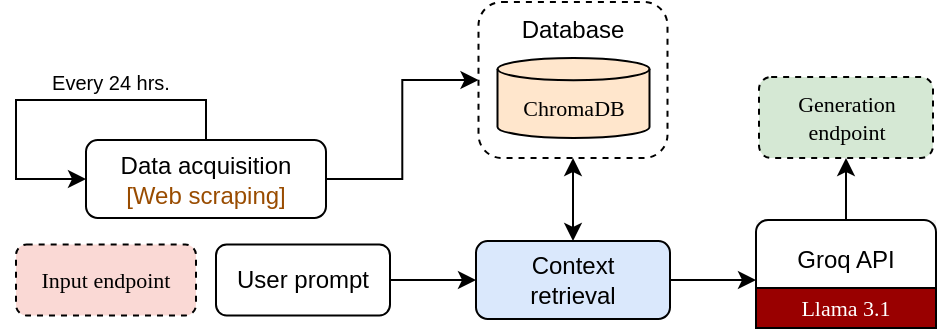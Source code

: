 <mxfile version="24.7.6">
  <diagram name="Page-1" id="3tXmRKg1yeszMs2MlOJL">
    <mxGraphModel dx="676" dy="374" grid="1" gridSize="10" guides="1" tooltips="1" connect="1" arrows="1" fold="1" page="1" pageScale="1" pageWidth="850" pageHeight="1100" math="0" shadow="0">
      <root>
        <mxCell id="0" />
        <mxCell id="1" parent="0" />
        <mxCell id="b3ZSGYMgOhoO2ceLmxy--11" style="edgeStyle=orthogonalEdgeStyle;rounded=0;orthogonalLoop=1;jettySize=auto;html=1;exitX=1;exitY=0.5;exitDx=0;exitDy=0;entryX=0;entryY=0.5;entryDx=0;entryDy=0;fontFamily=Helvetica;" edge="1" parent="1" source="b3ZSGYMgOhoO2ceLmxy--1" target="b3ZSGYMgOhoO2ceLmxy--3">
          <mxGeometry relative="1" as="geometry" />
        </mxCell>
        <mxCell id="b3ZSGYMgOhoO2ceLmxy--1" value="Data acquisition&lt;br&gt;&lt;font color=&quot;#994c00&quot;&gt;[Web scraping]&lt;/font&gt;" style="rounded=1;whiteSpace=wrap;html=1;fontFamily=Helvetica;" vertex="1" parent="1">
          <mxGeometry x="245" y="191" width="120" height="39" as="geometry" />
        </mxCell>
        <mxCell id="b3ZSGYMgOhoO2ceLmxy--21" style="edgeStyle=orthogonalEdgeStyle;rounded=0;orthogonalLoop=1;jettySize=auto;html=1;exitX=1;exitY=0.5;exitDx=0;exitDy=0;entryX=0;entryY=0.75;entryDx=0;entryDy=0;" edge="1" parent="1" source="b3ZSGYMgOhoO2ceLmxy--4" target="b3ZSGYMgOhoO2ceLmxy--5">
          <mxGeometry relative="1" as="geometry" />
        </mxCell>
        <mxCell id="b3ZSGYMgOhoO2ceLmxy--4" value="Context&lt;br&gt;retrieval" style="rounded=1;whiteSpace=wrap;html=1;fontFamily=Helvetica;fillColor=#dae8fc;strokeColor=default;" vertex="1" parent="1">
          <mxGeometry x="440" y="241.5" width="97" height="39" as="geometry" />
        </mxCell>
        <mxCell id="b3ZSGYMgOhoO2ceLmxy--10" style="edgeStyle=orthogonalEdgeStyle;rounded=0;orthogonalLoop=1;jettySize=auto;html=1;exitX=0.5;exitY=0;exitDx=0;exitDy=0;entryX=0;entryY=0.5;entryDx=0;entryDy=0;fontFamily=Helvetica;" edge="1" parent="1" source="b3ZSGYMgOhoO2ceLmxy--1" target="b3ZSGYMgOhoO2ceLmxy--1">
          <mxGeometry relative="1" as="geometry">
            <Array as="points">
              <mxPoint x="305" y="171" />
              <mxPoint x="210" y="171" />
              <mxPoint x="210" y="211" />
            </Array>
          </mxGeometry>
        </mxCell>
        <mxCell id="b3ZSGYMgOhoO2ceLmxy--15" value="Every 24 hrs." style="text;html=1;align=center;verticalAlign=middle;resizable=0;points=[];autosize=1;strokeColor=none;fillColor=none;fontFamily=Helvetica;fontSize=10;" vertex="1" parent="1">
          <mxGeometry x="217" y="147" width="80" height="30" as="geometry" />
        </mxCell>
        <mxCell id="b3ZSGYMgOhoO2ceLmxy--17" style="edgeStyle=orthogonalEdgeStyle;rounded=0;orthogonalLoop=1;jettySize=auto;html=1;exitX=1;exitY=0.5;exitDx=0;exitDy=0;entryX=0;entryY=0.5;entryDx=0;entryDy=0;fontFamily=Helvetica;" edge="1" parent="1" source="b3ZSGYMgOhoO2ceLmxy--16" target="b3ZSGYMgOhoO2ceLmxy--4">
          <mxGeometry relative="1" as="geometry" />
        </mxCell>
        <mxCell id="b3ZSGYMgOhoO2ceLmxy--16" value="User prompt" style="rounded=1;whiteSpace=wrap;html=1;fontFamily=Helvetica;" vertex="1" parent="1">
          <mxGeometry x="310" y="243.25" width="87" height="35.5" as="geometry" />
        </mxCell>
        <mxCell id="b3ZSGYMgOhoO2ceLmxy--22" value="" style="group;fillColor=#f5f5f5;fontColor=#333333;strokeColor=none;" vertex="1" connectable="0" parent="1">
          <mxGeometry x="580" y="231" width="90" height="54" as="geometry" />
        </mxCell>
        <mxCell id="b3ZSGYMgOhoO2ceLmxy--5" value="Groq API" style="rounded=1;whiteSpace=wrap;html=1;fontFamily=Helvetica;" vertex="1" parent="b3ZSGYMgOhoO2ceLmxy--22">
          <mxGeometry width="90" height="40" as="geometry" />
        </mxCell>
        <mxCell id="b3ZSGYMgOhoO2ceLmxy--19" value="Llama 3.1" style="rounded=0;whiteSpace=wrap;html=1;fontFamily=Fira Code;fontSize=11;fontSource=https%3A%2F%2Ffonts.googleapis.com%2Fcss%3Ffamily%3DFira%2BCode;fillColor=#990000;fontColor=#ffffff;strokeColor=default;" vertex="1" parent="b3ZSGYMgOhoO2ceLmxy--22">
          <mxGeometry y="34" width="90" height="20" as="geometry" />
        </mxCell>
        <mxCell id="b3ZSGYMgOhoO2ceLmxy--24" value="Input endpoint" style="rounded=1;whiteSpace=wrap;html=1;fontFamily=Fira Code;fontSource=https%3A%2F%2Ffonts.googleapis.com%2Fcss%3Ffamily%3DFira%2BCode;fontSize=11;strokeColor=default;dashed=1;fillColor=#fad9d5;" vertex="1" parent="1">
          <mxGeometry x="210" y="243.25" width="90" height="35.5" as="geometry" />
        </mxCell>
        <mxCell id="b3ZSGYMgOhoO2ceLmxy--25" value="Generation endpoint" style="rounded=1;whiteSpace=wrap;html=1;fontFamily=Fira Code;fontSource=https%3A%2F%2Ffonts.googleapis.com%2Fcss%3Ffamily%3DFira%2BCode;fontSize=11;dashed=1;fillColor=#d5e8d4;strokeColor=default;" vertex="1" parent="1">
          <mxGeometry x="581.5" y="159.5" width="87" height="40.5" as="geometry" />
        </mxCell>
        <mxCell id="b3ZSGYMgOhoO2ceLmxy--23" style="edgeStyle=orthogonalEdgeStyle;rounded=0;orthogonalLoop=1;jettySize=auto;html=1;entryX=0.5;entryY=1;entryDx=0;entryDy=0;" edge="1" parent="1" source="b3ZSGYMgOhoO2ceLmxy--5" target="b3ZSGYMgOhoO2ceLmxy--25">
          <mxGeometry relative="1" as="geometry">
            <mxPoint x="625" y="180" as="targetPoint" />
          </mxGeometry>
        </mxCell>
        <mxCell id="b3ZSGYMgOhoO2ceLmxy--27" value="" style="group" vertex="1" connectable="0" parent="1">
          <mxGeometry x="441.25" y="122" width="94.5" height="78" as="geometry" />
        </mxCell>
        <mxCell id="b3ZSGYMgOhoO2ceLmxy--3" value="Database" style="rounded=1;whiteSpace=wrap;html=1;verticalAlign=top;fontFamily=Helvetica;strokeColor=default;dashed=1;" vertex="1" parent="b3ZSGYMgOhoO2ceLmxy--27">
          <mxGeometry width="94.5" height="78" as="geometry" />
        </mxCell>
        <mxCell id="b3ZSGYMgOhoO2ceLmxy--13" value="ChromaDB" style="shape=cylinder3;whiteSpace=wrap;html=1;boundedLbl=1;backgroundOutline=1;size=5.558;fillColor=#ffe6cc;strokeColor=default;fontFamily=Fira Code;fontSource=https%3A%2F%2Ffonts.googleapis.com%2Fcss%3Ffamily%3DFira%2BCode;fontSize=11;" vertex="1" parent="b3ZSGYMgOhoO2ceLmxy--27">
          <mxGeometry x="9.5" y="28" width="76" height="40" as="geometry" />
        </mxCell>
        <mxCell id="b3ZSGYMgOhoO2ceLmxy--28" style="edgeStyle=orthogonalEdgeStyle;rounded=0;orthogonalLoop=1;jettySize=auto;html=1;exitX=0.5;exitY=1;exitDx=0;exitDy=0;entryX=0.5;entryY=0;entryDx=0;entryDy=0;startArrow=classic;startFill=1;" edge="1" parent="1" source="b3ZSGYMgOhoO2ceLmxy--3" target="b3ZSGYMgOhoO2ceLmxy--4">
          <mxGeometry relative="1" as="geometry" />
        </mxCell>
      </root>
    </mxGraphModel>
  </diagram>
</mxfile>

